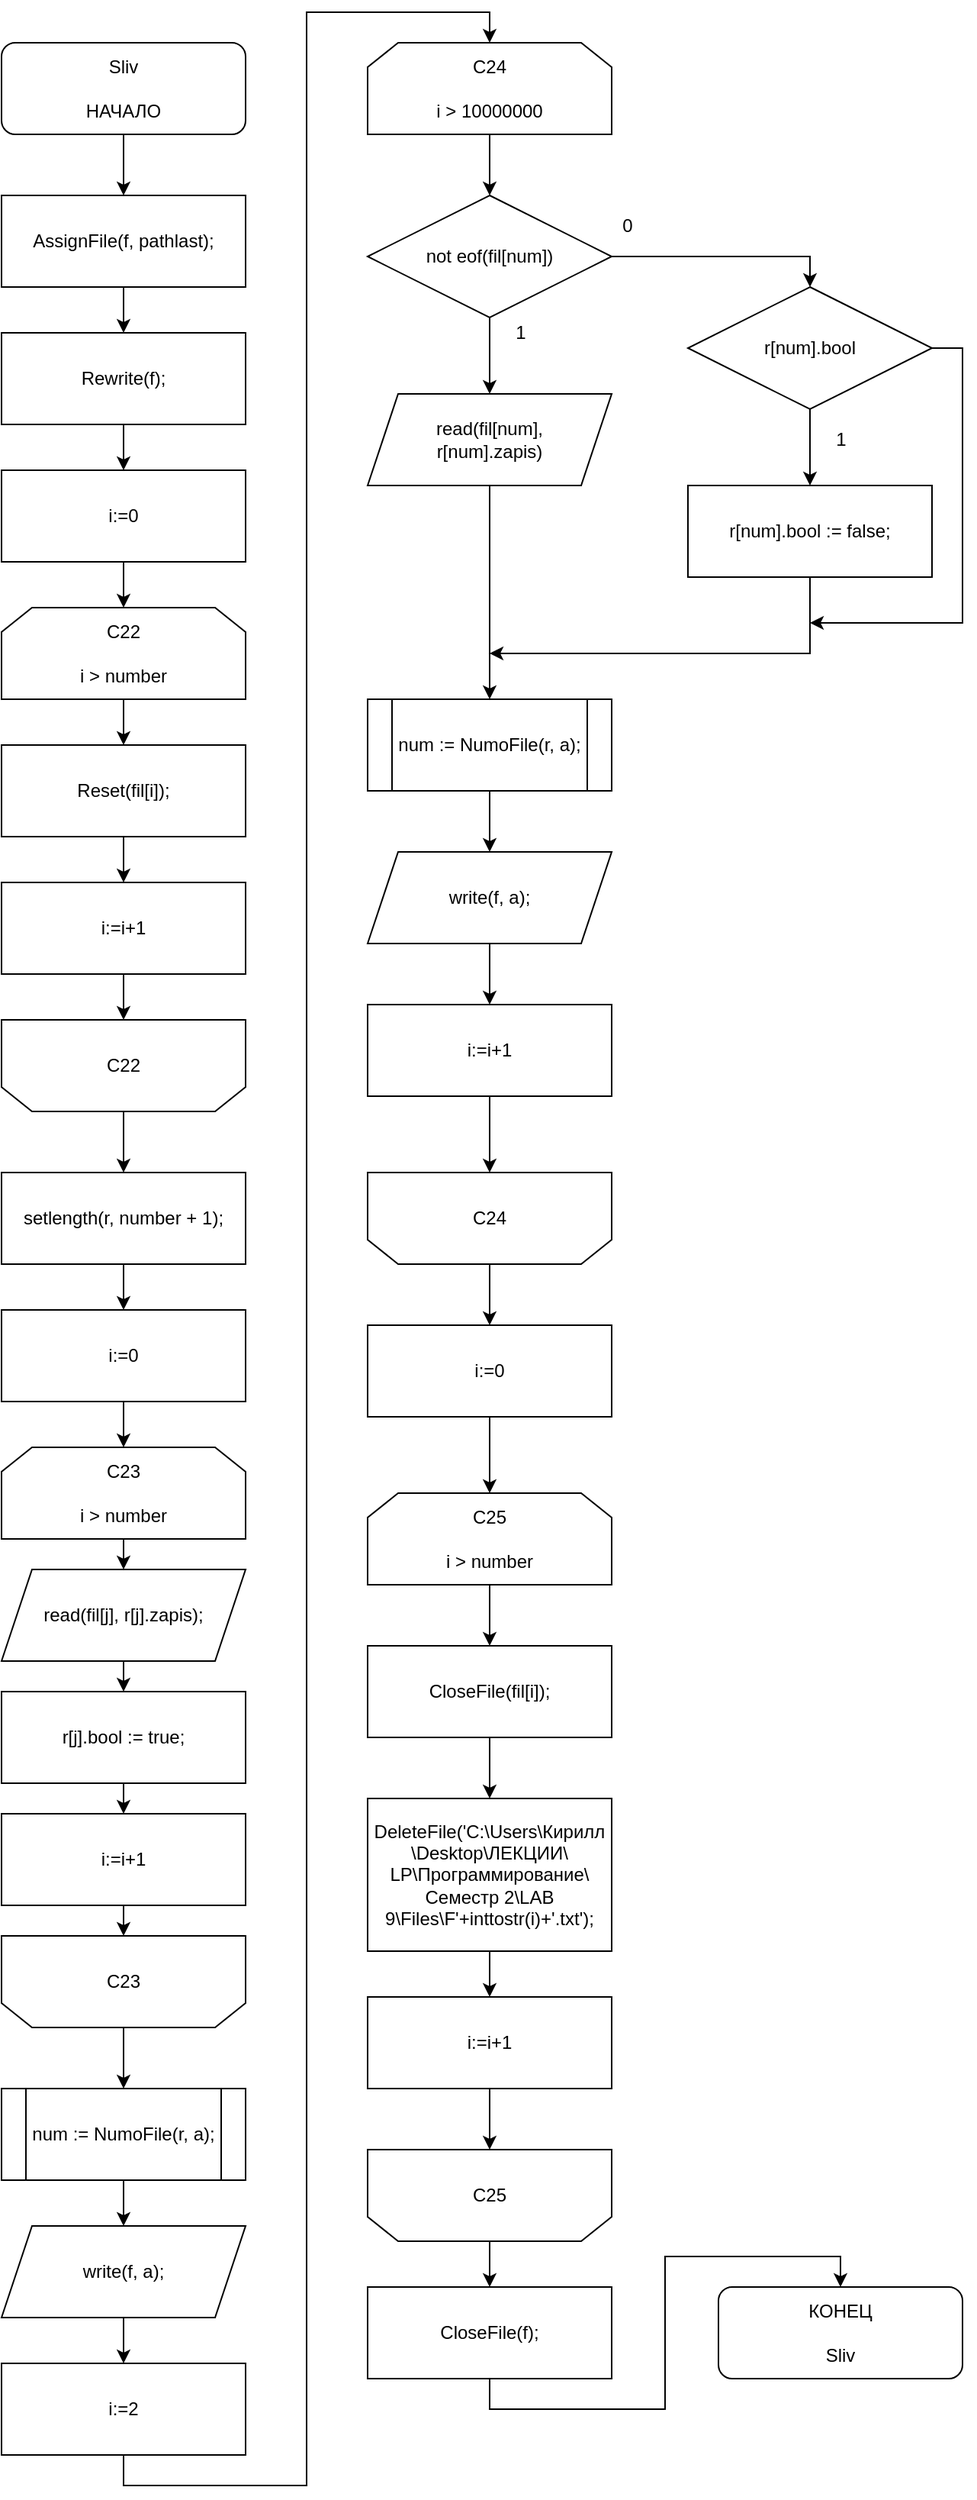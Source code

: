 <mxfile version="14.7.4" type="device"><diagram id="xTNTSadVLwCf__Zhf1Wd" name="Page-1"><mxGraphModel dx="997" dy="993" grid="1" gridSize="10" guides="1" tooltips="1" connect="1" arrows="1" fold="1" page="1" pageScale="1" pageWidth="1169" pageHeight="1654" math="0" shadow="0"><root><mxCell id="0"/><mxCell id="1" parent="0"/><mxCell id="Ob2-rXWWARZdKHqEw7SW-3" style="edgeStyle=orthogonalEdgeStyle;rounded=0;orthogonalLoop=1;jettySize=auto;html=1;exitX=0.5;exitY=1;exitDx=0;exitDy=0;entryX=0.5;entryY=0;entryDx=0;entryDy=0;" edge="1" parent="1" source="Ob2-rXWWARZdKHqEw7SW-1" target="Ob2-rXWWARZdKHqEw7SW-2"><mxGeometry relative="1" as="geometry"/></mxCell><mxCell id="Ob2-rXWWARZdKHqEw7SW-1" value="Sliv&lt;br&gt;&lt;br&gt;НАЧАЛО" style="rounded=1;whiteSpace=wrap;html=1;" vertex="1" parent="1"><mxGeometry x="40" y="40" width="160" height="60" as="geometry"/></mxCell><mxCell id="Ob2-rXWWARZdKHqEw7SW-5" style="edgeStyle=orthogonalEdgeStyle;rounded=0;orthogonalLoop=1;jettySize=auto;html=1;exitX=0.5;exitY=1;exitDx=0;exitDy=0;entryX=0.5;entryY=0;entryDx=0;entryDy=0;" edge="1" parent="1" source="Ob2-rXWWARZdKHqEw7SW-2" target="Ob2-rXWWARZdKHqEw7SW-4"><mxGeometry relative="1" as="geometry"/></mxCell><mxCell id="Ob2-rXWWARZdKHqEw7SW-2" value="AssignFile(f, pathlast);" style="rounded=0;whiteSpace=wrap;html=1;" vertex="1" parent="1"><mxGeometry x="40" y="140" width="160" height="60" as="geometry"/></mxCell><mxCell id="Ob2-rXWWARZdKHqEw7SW-8" style="edgeStyle=orthogonalEdgeStyle;rounded=0;orthogonalLoop=1;jettySize=auto;html=1;exitX=0.5;exitY=1;exitDx=0;exitDy=0;entryX=0.5;entryY=0;entryDx=0;entryDy=0;" edge="1" parent="1" source="Ob2-rXWWARZdKHqEw7SW-4" target="Ob2-rXWWARZdKHqEw7SW-7"><mxGeometry relative="1" as="geometry"/></mxCell><mxCell id="Ob2-rXWWARZdKHqEw7SW-4" value="Rewrite(f);" style="rounded=0;whiteSpace=wrap;html=1;" vertex="1" parent="1"><mxGeometry x="40" y="230" width="160" height="60" as="geometry"/></mxCell><mxCell id="Ob2-rXWWARZdKHqEw7SW-11" style="edgeStyle=orthogonalEdgeStyle;rounded=0;orthogonalLoop=1;jettySize=auto;html=1;exitX=0.5;exitY=1;exitDx=0;exitDy=0;entryX=0.5;entryY=0;entryDx=0;entryDy=0;" edge="1" parent="1" source="Ob2-rXWWARZdKHqEw7SW-6" target="Ob2-rXWWARZdKHqEw7SW-10"><mxGeometry relative="1" as="geometry"/></mxCell><mxCell id="Ob2-rXWWARZdKHqEw7SW-6" value="С22&lt;br&gt;&lt;br&gt;i &amp;gt; number" style="shape=loopLimit;whiteSpace=wrap;html=1;" vertex="1" parent="1"><mxGeometry x="40" y="410" width="160" height="60" as="geometry"/></mxCell><mxCell id="Ob2-rXWWARZdKHqEw7SW-9" style="edgeStyle=orthogonalEdgeStyle;rounded=0;orthogonalLoop=1;jettySize=auto;html=1;exitX=0.5;exitY=1;exitDx=0;exitDy=0;entryX=0.5;entryY=0;entryDx=0;entryDy=0;" edge="1" parent="1" source="Ob2-rXWWARZdKHqEw7SW-7" target="Ob2-rXWWARZdKHqEw7SW-6"><mxGeometry relative="1" as="geometry"/></mxCell><mxCell id="Ob2-rXWWARZdKHqEw7SW-7" value="i:=0" style="rounded=0;whiteSpace=wrap;html=1;" vertex="1" parent="1"><mxGeometry x="40" y="320" width="160" height="60" as="geometry"/></mxCell><mxCell id="Ob2-rXWWARZdKHqEw7SW-13" style="edgeStyle=orthogonalEdgeStyle;rounded=0;orthogonalLoop=1;jettySize=auto;html=1;exitX=0.5;exitY=1;exitDx=0;exitDy=0;entryX=0.5;entryY=0;entryDx=0;entryDy=0;" edge="1" parent="1" source="Ob2-rXWWARZdKHqEw7SW-10" target="Ob2-rXWWARZdKHqEw7SW-12"><mxGeometry relative="1" as="geometry"/></mxCell><mxCell id="Ob2-rXWWARZdKHqEw7SW-10" value="Reset(fil[i]);" style="rounded=0;whiteSpace=wrap;html=1;" vertex="1" parent="1"><mxGeometry x="40" y="500" width="160" height="60" as="geometry"/></mxCell><mxCell id="Ob2-rXWWARZdKHqEw7SW-15" style="edgeStyle=orthogonalEdgeStyle;rounded=0;orthogonalLoop=1;jettySize=auto;html=1;exitX=0.5;exitY=1;exitDx=0;exitDy=0;entryX=0.5;entryY=1;entryDx=0;entryDy=0;" edge="1" parent="1" source="Ob2-rXWWARZdKHqEw7SW-12" target="Ob2-rXWWARZdKHqEw7SW-14"><mxGeometry relative="1" as="geometry"/></mxCell><mxCell id="Ob2-rXWWARZdKHqEw7SW-12" value="i:=i+1" style="rounded=0;whiteSpace=wrap;html=1;" vertex="1" parent="1"><mxGeometry x="40" y="590" width="160" height="60" as="geometry"/></mxCell><mxCell id="Ob2-rXWWARZdKHqEw7SW-19" style="edgeStyle=orthogonalEdgeStyle;rounded=0;orthogonalLoop=1;jettySize=auto;html=1;exitX=0.5;exitY=0;exitDx=0;exitDy=0;entryX=0.5;entryY=0;entryDx=0;entryDy=0;" edge="1" parent="1" source="Ob2-rXWWARZdKHqEw7SW-14" target="Ob2-rXWWARZdKHqEw7SW-17"><mxGeometry relative="1" as="geometry"/></mxCell><mxCell id="Ob2-rXWWARZdKHqEw7SW-14" value="С22" style="shape=loopLimit;whiteSpace=wrap;html=1;direction=west;" vertex="1" parent="1"><mxGeometry x="40" y="680" width="160" height="60" as="geometry"/></mxCell><mxCell id="Ob2-rXWWARZdKHqEw7SW-23" style="edgeStyle=orthogonalEdgeStyle;rounded=0;orthogonalLoop=1;jettySize=auto;html=1;exitX=0.5;exitY=1;exitDx=0;exitDy=0;entryX=0.5;entryY=0;entryDx=0;entryDy=0;" edge="1" parent="1" source="Ob2-rXWWARZdKHqEw7SW-17" target="Ob2-rXWWARZdKHqEw7SW-22"><mxGeometry relative="1" as="geometry"/></mxCell><mxCell id="Ob2-rXWWARZdKHqEw7SW-17" value="setlength(r, number + 1);" style="rounded=0;whiteSpace=wrap;html=1;" vertex="1" parent="1"><mxGeometry x="40" y="780" width="160" height="60" as="geometry"/></mxCell><mxCell id="Ob2-rXWWARZdKHqEw7SW-26" style="edgeStyle=orthogonalEdgeStyle;rounded=0;orthogonalLoop=1;jettySize=auto;html=1;exitX=0.5;exitY=1;exitDx=0;exitDy=0;entryX=0.5;entryY=0;entryDx=0;entryDy=0;" edge="1" parent="1" source="Ob2-rXWWARZdKHqEw7SW-20" target="Ob2-rXWWARZdKHqEw7SW-25"><mxGeometry relative="1" as="geometry"/></mxCell><mxCell id="Ob2-rXWWARZdKHqEw7SW-20" value="С23&lt;br&gt;&lt;br&gt;i &amp;gt; number" style="shape=loopLimit;whiteSpace=wrap;html=1;" vertex="1" parent="1"><mxGeometry x="40" y="960" width="160" height="60" as="geometry"/></mxCell><mxCell id="Ob2-rXWWARZdKHqEw7SW-24" style="edgeStyle=orthogonalEdgeStyle;rounded=0;orthogonalLoop=1;jettySize=auto;html=1;exitX=0.5;exitY=1;exitDx=0;exitDy=0;entryX=0.5;entryY=0;entryDx=0;entryDy=0;" edge="1" parent="1" source="Ob2-rXWWARZdKHqEw7SW-22" target="Ob2-rXWWARZdKHqEw7SW-20"><mxGeometry relative="1" as="geometry"/></mxCell><mxCell id="Ob2-rXWWARZdKHqEw7SW-22" value="i:=0" style="rounded=0;whiteSpace=wrap;html=1;" vertex="1" parent="1"><mxGeometry x="40" y="870" width="160" height="60" as="geometry"/></mxCell><mxCell id="Ob2-rXWWARZdKHqEw7SW-30" style="edgeStyle=orthogonalEdgeStyle;rounded=0;orthogonalLoop=1;jettySize=auto;html=1;exitX=0.5;exitY=1;exitDx=0;exitDy=0;entryX=0.5;entryY=0;entryDx=0;entryDy=0;" edge="1" parent="1" source="Ob2-rXWWARZdKHqEw7SW-25" target="Ob2-rXWWARZdKHqEw7SW-29"><mxGeometry relative="1" as="geometry"/></mxCell><mxCell id="Ob2-rXWWARZdKHqEw7SW-25" value="read(fil[j], r[j].zapis);" style="shape=parallelogram;perimeter=parallelogramPerimeter;whiteSpace=wrap;html=1;fixedSize=1;" vertex="1" parent="1"><mxGeometry x="40" y="1040" width="160" height="60" as="geometry"/></mxCell><mxCell id="Ob2-rXWWARZdKHqEw7SW-39" style="edgeStyle=orthogonalEdgeStyle;rounded=0;orthogonalLoop=1;jettySize=auto;html=1;exitX=0.5;exitY=1;exitDx=0;exitDy=0;entryX=0.5;entryY=0;entryDx=0;entryDy=0;" edge="1" parent="1" source="Ob2-rXWWARZdKHqEw7SW-29" target="Ob2-rXWWARZdKHqEw7SW-37"><mxGeometry relative="1" as="geometry"/></mxCell><mxCell id="Ob2-rXWWARZdKHqEw7SW-29" value="r[j].bool := true;" style="rounded=0;whiteSpace=wrap;html=1;" vertex="1" parent="1"><mxGeometry x="40" y="1120" width="160" height="60" as="geometry"/></mxCell><mxCell id="Ob2-rXWWARZdKHqEw7SW-34" style="edgeStyle=orthogonalEdgeStyle;rounded=0;orthogonalLoop=1;jettySize=auto;html=1;exitX=0.5;exitY=0;exitDx=0;exitDy=0;entryX=0.5;entryY=0;entryDx=0;entryDy=0;" edge="1" parent="1" source="Ob2-rXWWARZdKHqEw7SW-31" target="Ob2-rXWWARZdKHqEw7SW-33"><mxGeometry relative="1" as="geometry"/></mxCell><mxCell id="Ob2-rXWWARZdKHqEw7SW-31" value="С23" style="shape=loopLimit;whiteSpace=wrap;html=1;direction=west;" vertex="1" parent="1"><mxGeometry x="40" y="1280" width="160" height="60" as="geometry"/></mxCell><mxCell id="Ob2-rXWWARZdKHqEw7SW-36" style="edgeStyle=orthogonalEdgeStyle;rounded=0;orthogonalLoop=1;jettySize=auto;html=1;exitX=0.5;exitY=1;exitDx=0;exitDy=0;entryX=0.5;entryY=0;entryDx=0;entryDy=0;" edge="1" parent="1" source="Ob2-rXWWARZdKHqEw7SW-33" target="Ob2-rXWWARZdKHqEw7SW-35"><mxGeometry relative="1" as="geometry"/></mxCell><mxCell id="Ob2-rXWWARZdKHqEw7SW-33" value="num := NumoFile(r, a);" style="shape=process;whiteSpace=wrap;html=1;backgroundOutline=1;" vertex="1" parent="1"><mxGeometry x="40" y="1380" width="160" height="60" as="geometry"/></mxCell><mxCell id="Ob2-rXWWARZdKHqEw7SW-41" style="edgeStyle=orthogonalEdgeStyle;rounded=0;orthogonalLoop=1;jettySize=auto;html=1;exitX=0.5;exitY=1;exitDx=0;exitDy=0;entryX=0.5;entryY=0;entryDx=0;entryDy=0;" edge="1" parent="1" source="Ob2-rXWWARZdKHqEw7SW-35" target="Ob2-rXWWARZdKHqEw7SW-40"><mxGeometry relative="1" as="geometry"/></mxCell><mxCell id="Ob2-rXWWARZdKHqEw7SW-35" value="write(f, a);" style="shape=parallelogram;perimeter=parallelogramPerimeter;whiteSpace=wrap;html=1;fixedSize=1;" vertex="1" parent="1"><mxGeometry x="40" y="1470" width="160" height="60" as="geometry"/></mxCell><mxCell id="Ob2-rXWWARZdKHqEw7SW-38" style="edgeStyle=orthogonalEdgeStyle;rounded=0;orthogonalLoop=1;jettySize=auto;html=1;exitX=0.5;exitY=1;exitDx=0;exitDy=0;entryX=0.5;entryY=1;entryDx=0;entryDy=0;" edge="1" parent="1" source="Ob2-rXWWARZdKHqEw7SW-37" target="Ob2-rXWWARZdKHqEw7SW-31"><mxGeometry relative="1" as="geometry"/></mxCell><mxCell id="Ob2-rXWWARZdKHqEw7SW-37" value="i:=i+1" style="rounded=0;whiteSpace=wrap;html=1;" vertex="1" parent="1"><mxGeometry x="40" y="1200" width="160" height="60" as="geometry"/></mxCell><mxCell id="Ob2-rXWWARZdKHqEw7SW-43" style="edgeStyle=orthogonalEdgeStyle;rounded=0;orthogonalLoop=1;jettySize=auto;html=1;exitX=0.5;exitY=1;exitDx=0;exitDy=0;entryX=0.5;entryY=0;entryDx=0;entryDy=0;" edge="1" parent="1" source="Ob2-rXWWARZdKHqEw7SW-40" target="Ob2-rXWWARZdKHqEw7SW-42"><mxGeometry relative="1" as="geometry"/></mxCell><mxCell id="Ob2-rXWWARZdKHqEw7SW-40" value="i:=2" style="rounded=0;whiteSpace=wrap;html=1;" vertex="1" parent="1"><mxGeometry x="40" y="1560" width="160" height="60" as="geometry"/></mxCell><mxCell id="Ob2-rXWWARZdKHqEw7SW-45" style="edgeStyle=orthogonalEdgeStyle;rounded=0;orthogonalLoop=1;jettySize=auto;html=1;exitX=0.5;exitY=1;exitDx=0;exitDy=0;entryX=0.5;entryY=0;entryDx=0;entryDy=0;" edge="1" parent="1" source="Ob2-rXWWARZdKHqEw7SW-42" target="Ob2-rXWWARZdKHqEw7SW-44"><mxGeometry relative="1" as="geometry"/></mxCell><mxCell id="Ob2-rXWWARZdKHqEw7SW-42" value="С24&lt;br&gt;&lt;br&gt;i &amp;gt; 10000000" style="shape=loopLimit;whiteSpace=wrap;html=1;" vertex="1" parent="1"><mxGeometry x="280" y="40" width="160" height="60" as="geometry"/></mxCell><mxCell id="Ob2-rXWWARZdKHqEw7SW-49" style="edgeStyle=orthogonalEdgeStyle;rounded=0;orthogonalLoop=1;jettySize=auto;html=1;exitX=0.5;exitY=1;exitDx=0;exitDy=0;entryX=0.5;entryY=0;entryDx=0;entryDy=0;" edge="1" parent="1" source="Ob2-rXWWARZdKHqEw7SW-44" target="Ob2-rXWWARZdKHqEw7SW-47"><mxGeometry relative="1" as="geometry"/></mxCell><mxCell id="Ob2-rXWWARZdKHqEw7SW-52" style="edgeStyle=orthogonalEdgeStyle;rounded=0;orthogonalLoop=1;jettySize=auto;html=1;exitX=1;exitY=0.5;exitDx=0;exitDy=0;entryX=0.5;entryY=0;entryDx=0;entryDy=0;" edge="1" parent="1" source="Ob2-rXWWARZdKHqEw7SW-44" target="Ob2-rXWWARZdKHqEw7SW-51"><mxGeometry relative="1" as="geometry"/></mxCell><mxCell id="Ob2-rXWWARZdKHqEw7SW-44" value="not eof(fil[num])" style="rhombus;whiteSpace=wrap;html=1;" vertex="1" parent="1"><mxGeometry x="280" y="140" width="160" height="80" as="geometry"/></mxCell><mxCell id="Ob2-rXWWARZdKHqEw7SW-58" style="edgeStyle=orthogonalEdgeStyle;rounded=0;orthogonalLoop=1;jettySize=auto;html=1;exitX=0.5;exitY=1;exitDx=0;exitDy=0;entryX=0.5;entryY=0;entryDx=0;entryDy=0;" edge="1" parent="1" source="Ob2-rXWWARZdKHqEw7SW-47" target="Ob2-rXWWARZdKHqEw7SW-57"><mxGeometry relative="1" as="geometry"/></mxCell><mxCell id="Ob2-rXWWARZdKHqEw7SW-47" value="read(fil[num], &lt;br&gt;r[num].zapis)" style="shape=parallelogram;perimeter=parallelogramPerimeter;whiteSpace=wrap;html=1;fixedSize=1;" vertex="1" parent="1"><mxGeometry x="280" y="270" width="160" height="60" as="geometry"/></mxCell><mxCell id="Ob2-rXWWARZdKHqEw7SW-50" value="1" style="text;html=1;align=center;verticalAlign=middle;resizable=0;points=[];autosize=1;strokeColor=none;" vertex="1" parent="1"><mxGeometry x="370" y="220" width="20" height="20" as="geometry"/></mxCell><mxCell id="Ob2-rXWWARZdKHqEw7SW-55" style="edgeStyle=orthogonalEdgeStyle;rounded=0;orthogonalLoop=1;jettySize=auto;html=1;exitX=0.5;exitY=1;exitDx=0;exitDy=0;entryX=0.5;entryY=0;entryDx=0;entryDy=0;" edge="1" parent="1" source="Ob2-rXWWARZdKHqEw7SW-51" target="Ob2-rXWWARZdKHqEw7SW-54"><mxGeometry relative="1" as="geometry"/></mxCell><mxCell id="Ob2-rXWWARZdKHqEw7SW-60" style="edgeStyle=orthogonalEdgeStyle;rounded=0;orthogonalLoop=1;jettySize=auto;html=1;exitX=1;exitY=0.5;exitDx=0;exitDy=0;" edge="1" parent="1" source="Ob2-rXWWARZdKHqEw7SW-51"><mxGeometry relative="1" as="geometry"><mxPoint x="570" y="420" as="targetPoint"/><Array as="points"><mxPoint x="670" y="240"/><mxPoint x="670" y="420"/></Array></mxGeometry></mxCell><mxCell id="Ob2-rXWWARZdKHqEw7SW-51" value="r[num].bool" style="rhombus;whiteSpace=wrap;html=1;" vertex="1" parent="1"><mxGeometry x="490" y="200" width="160" height="80" as="geometry"/></mxCell><mxCell id="Ob2-rXWWARZdKHqEw7SW-53" value="0" style="text;html=1;align=center;verticalAlign=middle;resizable=0;points=[];autosize=1;strokeColor=none;" vertex="1" parent="1"><mxGeometry x="440" y="150" width="20" height="20" as="geometry"/></mxCell><mxCell id="Ob2-rXWWARZdKHqEw7SW-59" style="edgeStyle=orthogonalEdgeStyle;rounded=0;orthogonalLoop=1;jettySize=auto;html=1;exitX=0.5;exitY=1;exitDx=0;exitDy=0;" edge="1" parent="1" source="Ob2-rXWWARZdKHqEw7SW-54"><mxGeometry relative="1" as="geometry"><mxPoint x="360" y="440" as="targetPoint"/><Array as="points"><mxPoint x="570" y="440"/></Array></mxGeometry></mxCell><mxCell id="Ob2-rXWWARZdKHqEw7SW-54" value="r[num].bool := false;" style="rounded=0;whiteSpace=wrap;html=1;" vertex="1" parent="1"><mxGeometry x="490" y="330" width="160" height="60" as="geometry"/></mxCell><mxCell id="Ob2-rXWWARZdKHqEw7SW-56" value="1" style="text;html=1;align=center;verticalAlign=middle;resizable=0;points=[];autosize=1;strokeColor=none;" vertex="1" parent="1"><mxGeometry x="580" y="290" width="20" height="20" as="geometry"/></mxCell><mxCell id="Ob2-rXWWARZdKHqEw7SW-62" style="edgeStyle=orthogonalEdgeStyle;rounded=0;orthogonalLoop=1;jettySize=auto;html=1;exitX=0.5;exitY=1;exitDx=0;exitDy=0;entryX=0.5;entryY=0;entryDx=0;entryDy=0;" edge="1" parent="1" source="Ob2-rXWWARZdKHqEw7SW-57" target="Ob2-rXWWARZdKHqEw7SW-61"><mxGeometry relative="1" as="geometry"/></mxCell><mxCell id="Ob2-rXWWARZdKHqEw7SW-57" value="num := NumoFile(r, a);" style="shape=process;whiteSpace=wrap;html=1;backgroundOutline=1;" vertex="1" parent="1"><mxGeometry x="280" y="470" width="160" height="60" as="geometry"/></mxCell><mxCell id="Ob2-rXWWARZdKHqEw7SW-64" style="edgeStyle=orthogonalEdgeStyle;rounded=0;orthogonalLoop=1;jettySize=auto;html=1;exitX=0.5;exitY=1;exitDx=0;exitDy=0;entryX=0.5;entryY=0;entryDx=0;entryDy=0;" edge="1" parent="1" source="Ob2-rXWWARZdKHqEw7SW-61" target="Ob2-rXWWARZdKHqEw7SW-63"><mxGeometry relative="1" as="geometry"/></mxCell><mxCell id="Ob2-rXWWARZdKHqEw7SW-61" value="write(f, a);" style="shape=parallelogram;perimeter=parallelogramPerimeter;whiteSpace=wrap;html=1;fixedSize=1;" vertex="1" parent="1"><mxGeometry x="280" y="570" width="160" height="60" as="geometry"/></mxCell><mxCell id="Ob2-rXWWARZdKHqEw7SW-66" style="edgeStyle=orthogonalEdgeStyle;rounded=0;orthogonalLoop=1;jettySize=auto;html=1;exitX=0.5;exitY=1;exitDx=0;exitDy=0;entryX=0.5;entryY=1;entryDx=0;entryDy=0;" edge="1" parent="1" source="Ob2-rXWWARZdKHqEw7SW-63" target="Ob2-rXWWARZdKHqEw7SW-65"><mxGeometry relative="1" as="geometry"/></mxCell><mxCell id="Ob2-rXWWARZdKHqEw7SW-63" value="i:=i+1" style="rounded=0;whiteSpace=wrap;html=1;" vertex="1" parent="1"><mxGeometry x="280" y="670" width="160" height="60" as="geometry"/></mxCell><mxCell id="Ob2-rXWWARZdKHqEw7SW-69" style="edgeStyle=orthogonalEdgeStyle;rounded=0;orthogonalLoop=1;jettySize=auto;html=1;exitX=0.5;exitY=0;exitDx=0;exitDy=0;entryX=0.5;entryY=0;entryDx=0;entryDy=0;" edge="1" parent="1" source="Ob2-rXWWARZdKHqEw7SW-65" target="Ob2-rXWWARZdKHqEw7SW-68"><mxGeometry relative="1" as="geometry"/></mxCell><mxCell id="Ob2-rXWWARZdKHqEw7SW-65" value="С24" style="shape=loopLimit;whiteSpace=wrap;html=1;direction=west;" vertex="1" parent="1"><mxGeometry x="280" y="780" width="160" height="60" as="geometry"/></mxCell><mxCell id="Ob2-rXWWARZdKHqEw7SW-71" style="edgeStyle=orthogonalEdgeStyle;rounded=0;orthogonalLoop=1;jettySize=auto;html=1;exitX=0.5;exitY=1;exitDx=0;exitDy=0;entryX=0.5;entryY=0;entryDx=0;entryDy=0;" edge="1" parent="1" source="Ob2-rXWWARZdKHqEw7SW-68" target="Ob2-rXWWARZdKHqEw7SW-70"><mxGeometry relative="1" as="geometry"/></mxCell><mxCell id="Ob2-rXWWARZdKHqEw7SW-68" value="i:=0" style="rounded=0;whiteSpace=wrap;html=1;" vertex="1" parent="1"><mxGeometry x="280" y="880" width="160" height="60" as="geometry"/></mxCell><mxCell id="Ob2-rXWWARZdKHqEw7SW-73" style="edgeStyle=orthogonalEdgeStyle;rounded=0;orthogonalLoop=1;jettySize=auto;html=1;exitX=0.5;exitY=1;exitDx=0;exitDy=0;entryX=0.5;entryY=0;entryDx=0;entryDy=0;" edge="1" parent="1" source="Ob2-rXWWARZdKHqEw7SW-70" target="Ob2-rXWWARZdKHqEw7SW-72"><mxGeometry relative="1" as="geometry"/></mxCell><mxCell id="Ob2-rXWWARZdKHqEw7SW-70" value="С25&lt;br&gt;&lt;br&gt;i &amp;gt; number" style="shape=loopLimit;whiteSpace=wrap;html=1;" vertex="1" parent="1"><mxGeometry x="280" y="990" width="160" height="60" as="geometry"/></mxCell><mxCell id="Ob2-rXWWARZdKHqEw7SW-75" style="edgeStyle=orthogonalEdgeStyle;rounded=0;orthogonalLoop=1;jettySize=auto;html=1;exitX=0.5;exitY=1;exitDx=0;exitDy=0;entryX=0.5;entryY=0;entryDx=0;entryDy=0;" edge="1" parent="1" source="Ob2-rXWWARZdKHqEw7SW-72" target="Ob2-rXWWARZdKHqEw7SW-74"><mxGeometry relative="1" as="geometry"/></mxCell><mxCell id="Ob2-rXWWARZdKHqEw7SW-72" value="CloseFile(fil[i]);" style="rounded=0;whiteSpace=wrap;html=1;" vertex="1" parent="1"><mxGeometry x="280" y="1090" width="160" height="60" as="geometry"/></mxCell><mxCell id="Ob2-rXWWARZdKHqEw7SW-77" style="edgeStyle=orthogonalEdgeStyle;rounded=0;orthogonalLoop=1;jettySize=auto;html=1;exitX=0.5;exitY=1;exitDx=0;exitDy=0;entryX=0.5;entryY=0;entryDx=0;entryDy=0;" edge="1" parent="1" source="Ob2-rXWWARZdKHqEw7SW-74" target="Ob2-rXWWARZdKHqEw7SW-76"><mxGeometry relative="1" as="geometry"/></mxCell><mxCell id="Ob2-rXWWARZdKHqEw7SW-74" value="DeleteFile('C:\Users\Кирилл&lt;br&gt;\Desktop\ЛЕКЦИИ\&lt;br&gt;LP\Программирование\&lt;br&gt;Семестр 2\LAB 9\Files\F'+inttostr(i)+'.txt');" style="rounded=0;whiteSpace=wrap;html=1;" vertex="1" parent="1"><mxGeometry x="280" y="1190" width="160" height="100" as="geometry"/></mxCell><mxCell id="Ob2-rXWWARZdKHqEw7SW-80" style="edgeStyle=orthogonalEdgeStyle;rounded=0;orthogonalLoop=1;jettySize=auto;html=1;exitX=0.5;exitY=1;exitDx=0;exitDy=0;entryX=0.5;entryY=1;entryDx=0;entryDy=0;" edge="1" parent="1" source="Ob2-rXWWARZdKHqEw7SW-76" target="Ob2-rXWWARZdKHqEw7SW-79"><mxGeometry relative="1" as="geometry"/></mxCell><mxCell id="Ob2-rXWWARZdKHqEw7SW-76" value="i:=i+1" style="rounded=0;whiteSpace=wrap;html=1;" vertex="1" parent="1"><mxGeometry x="280" y="1320" width="160" height="60" as="geometry"/></mxCell><mxCell id="Ob2-rXWWARZdKHqEw7SW-82" style="edgeStyle=orthogonalEdgeStyle;rounded=0;orthogonalLoop=1;jettySize=auto;html=1;exitX=0.5;exitY=0;exitDx=0;exitDy=0;entryX=0.5;entryY=0;entryDx=0;entryDy=0;" edge="1" parent="1" source="Ob2-rXWWARZdKHqEw7SW-79" target="Ob2-rXWWARZdKHqEw7SW-81"><mxGeometry relative="1" as="geometry"/></mxCell><mxCell id="Ob2-rXWWARZdKHqEw7SW-79" value="С25" style="shape=loopLimit;whiteSpace=wrap;html=1;direction=west;" vertex="1" parent="1"><mxGeometry x="280" y="1420" width="160" height="60" as="geometry"/></mxCell><mxCell id="Ob2-rXWWARZdKHqEw7SW-85" style="edgeStyle=orthogonalEdgeStyle;rounded=0;orthogonalLoop=1;jettySize=auto;html=1;exitX=0.5;exitY=1;exitDx=0;exitDy=0;entryX=0.5;entryY=1;entryDx=0;entryDy=0;" edge="1" parent="1" source="Ob2-rXWWARZdKHqEw7SW-81" target="Ob2-rXWWARZdKHqEw7SW-84"><mxGeometry relative="1" as="geometry"/></mxCell><mxCell id="Ob2-rXWWARZdKHqEw7SW-81" value="CloseFile(f);" style="rounded=0;whiteSpace=wrap;html=1;" vertex="1" parent="1"><mxGeometry x="280" y="1510" width="160" height="60" as="geometry"/></mxCell><mxCell id="Ob2-rXWWARZdKHqEw7SW-84" value="КОНЕЦ&lt;br&gt;&lt;br&gt;Sliv" style="rounded=1;whiteSpace=wrap;html=1;direction=west;" vertex="1" parent="1"><mxGeometry x="510" y="1510" width="160" height="60" as="geometry"/></mxCell></root></mxGraphModel></diagram></mxfile>